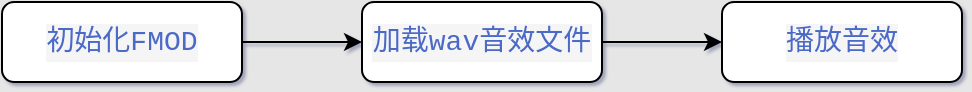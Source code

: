 <mxfile version="14.6.13" type="device"><diagram id="C5RBs43oDa-KdzZeNtuy" name="Page-1"><mxGraphModel dx="1086" dy="806" grid="1" gridSize="10" guides="1" tooltips="1" connect="1" arrows="1" fold="1" page="1" pageScale="1" pageWidth="827" pageHeight="1169" background="#E6E6E6" math="0" shadow="1"><root><mxCell id="WIyWlLk6GJQsqaUBKTNV-0"/><mxCell id="WIyWlLk6GJQsqaUBKTNV-1" parent="WIyWlLk6GJQsqaUBKTNV-0"/><mxCell id="YMC6BqvfdJjxLbpQItto-1" value="" style="edgeStyle=orthogonalEdgeStyle;rounded=0;orthogonalLoop=1;jettySize=auto;html=1;" edge="1" parent="WIyWlLk6GJQsqaUBKTNV-1" source="WIyWlLk6GJQsqaUBKTNV-3" target="YMC6BqvfdJjxLbpQItto-0"><mxGeometry relative="1" as="geometry"/></mxCell><mxCell id="WIyWlLk6GJQsqaUBKTNV-3" value="&lt;div style=&quot;color: rgb(51 , 51 , 51) ; background-color: rgb(245 , 245 , 245) ; font-family: &amp;#34;consolas&amp;#34; , &amp;#34;courier new&amp;#34; , monospace ; font-size: 14px ; line-height: 19px&quot;&gt;&lt;span style=&quot;color: #4b69c6&quot;&gt;初始化FMOD&lt;/span&gt;&lt;/div&gt;" style="rounded=1;whiteSpace=wrap;html=1;fontSize=12;glass=0;strokeWidth=1;shadow=0;" parent="WIyWlLk6GJQsqaUBKTNV-1" vertex="1"><mxGeometry x="160" y="80" width="120" height="40" as="geometry"/></mxCell><mxCell id="YMC6BqvfdJjxLbpQItto-3" value="" style="edgeStyle=orthogonalEdgeStyle;rounded=0;orthogonalLoop=1;jettySize=auto;html=1;" edge="1" parent="WIyWlLk6GJQsqaUBKTNV-1" source="YMC6BqvfdJjxLbpQItto-0" target="YMC6BqvfdJjxLbpQItto-2"><mxGeometry relative="1" as="geometry"/></mxCell><mxCell id="YMC6BqvfdJjxLbpQItto-0" value="&lt;div style=&quot;color: rgb(51 , 51 , 51) ; background-color: rgb(245 , 245 , 245) ; font-family: &amp;#34;consolas&amp;#34; , &amp;#34;courier new&amp;#34; , monospace ; font-size: 14px ; line-height: 19px&quot;&gt;&lt;span style=&quot;color: #4b69c6&quot;&gt;加载wav音效文件&lt;/span&gt;&lt;/div&gt;" style="whiteSpace=wrap;html=1;rounded=1;shadow=0;strokeWidth=1;glass=0;" vertex="1" parent="WIyWlLk6GJQsqaUBKTNV-1"><mxGeometry x="340" y="80" width="120" height="40" as="geometry"/></mxCell><mxCell id="YMC6BqvfdJjxLbpQItto-2" value="&lt;div style=&quot;color: rgb(51 , 51 , 51) ; background-color: rgb(245 , 245 , 245) ; font-family: &amp;#34;consolas&amp;#34; , &amp;#34;courier new&amp;#34; , monospace ; font-size: 14px ; line-height: 19px&quot;&gt;&lt;span style=&quot;color: #4b69c6&quot;&gt;播放音效&lt;/span&gt;&lt;/div&gt;" style="whiteSpace=wrap;html=1;rounded=1;shadow=0;strokeWidth=1;glass=0;" vertex="1" parent="WIyWlLk6GJQsqaUBKTNV-1"><mxGeometry x="520" y="80" width="120" height="40" as="geometry"/></mxCell></root></mxGraphModel></diagram></mxfile>